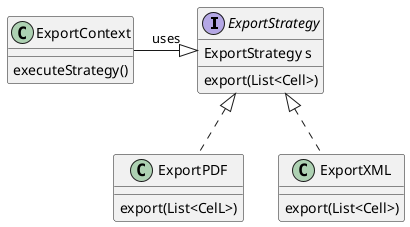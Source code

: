 @startuml
interface ExportStrategy{
    ExportStrategy s
    export(List<Cell>)
}
class ExportPDF{
    export(List<CelL>)
}
class ExportXML{
    export(List<Cell>)
}
class ExportContext{
    executeStrategy()
}
ExportStrategy <|..ExportPDF
ExportStrategy <|..ExportXML
ExportContext -|> ExportStrategy : uses 
@enduml